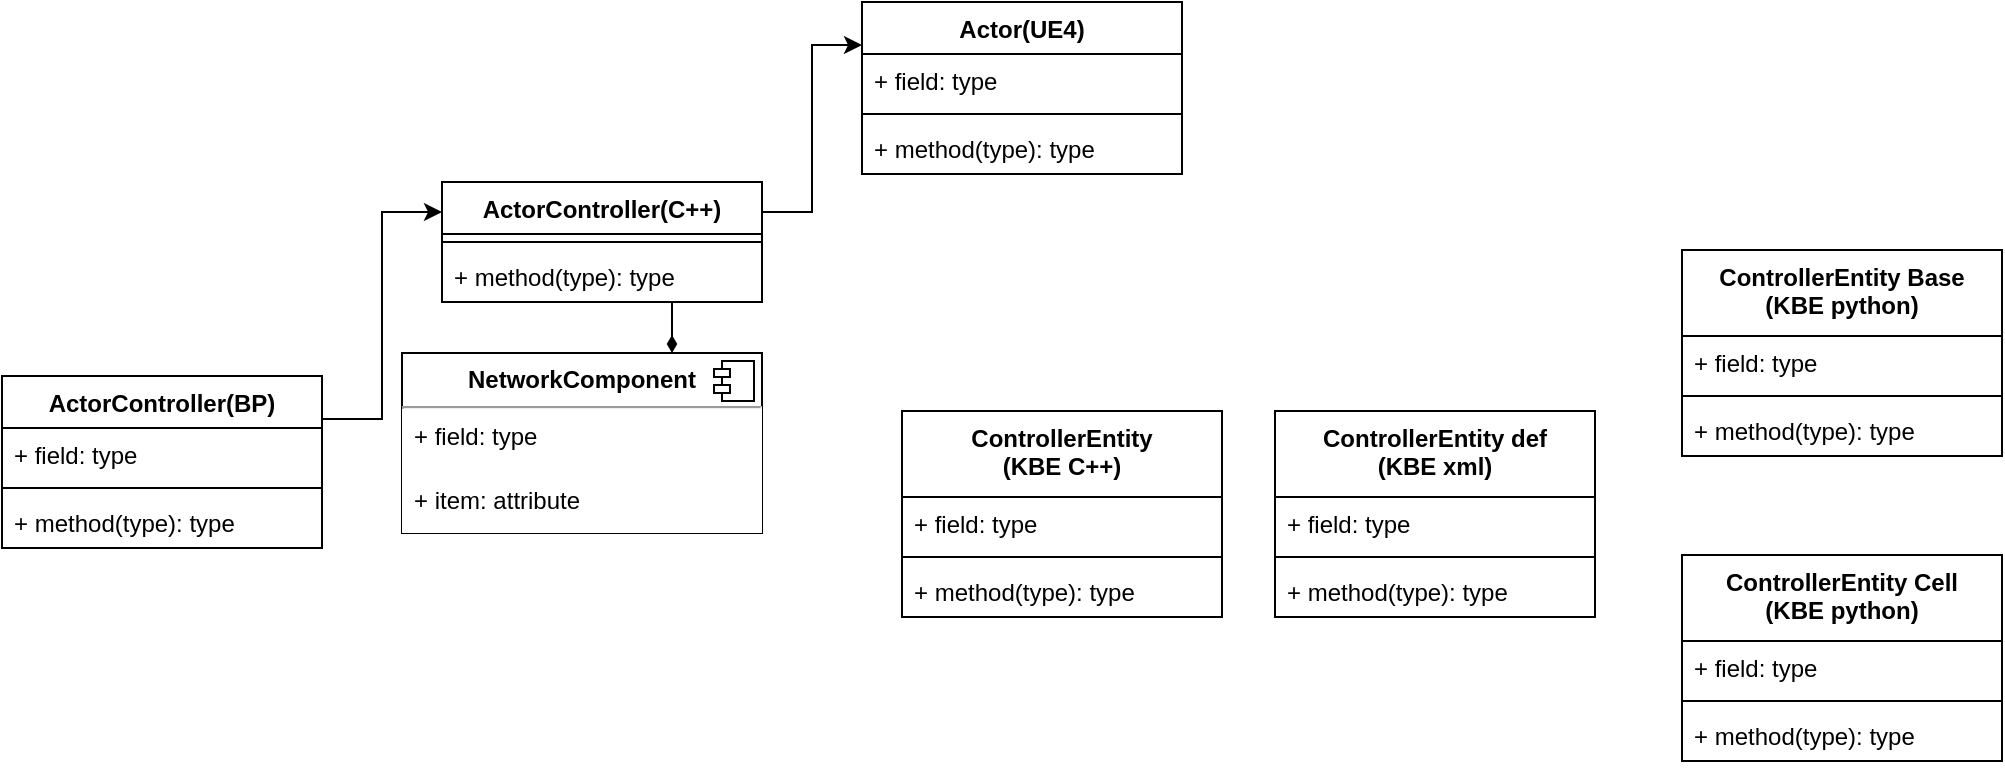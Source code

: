 <mxfile version="11.1.4" type="github"><diagram name="Page-1" id="6133507b-19e7-1e82-6fc7-422aa6c4b21f"><mxGraphModel dx="1292" dy="698" grid="1" gridSize="10" guides="1" tooltips="1" connect="1" arrows="1" fold="1" page="1" pageScale="1" pageWidth="1654" pageHeight="1169" background="#ffffff" math="0" shadow="0"><root><mxCell id="0"/><mxCell id="1" parent="0"/><mxCell id="8UCTx6xXJs3gFBAK-ZPi-13" style="edgeStyle=orthogonalEdgeStyle;rounded=0;orthogonalLoop=1;jettySize=auto;html=1;entryX=0;entryY=0.25;entryDx=0;entryDy=0;exitX=1;exitY=0.25;exitDx=0;exitDy=0;" parent="1" source="8UCTx6xXJs3gFBAK-ZPi-14" target="8UCTx6xXJs3gFBAK-ZPi-3" edge="1"><mxGeometry relative="1" as="geometry"><mxPoint x="250" y="450.048" as="sourcePoint"/></mxGeometry></mxCell><mxCell id="GroiUzP5HGyL8Egz-O28-1" style="edgeStyle=orthogonalEdgeStyle;rounded=0;orthogonalLoop=1;jettySize=auto;html=1;exitX=1;exitY=0.25;exitDx=0;exitDy=0;entryX=0;entryY=0.25;entryDx=0;entryDy=0;" edge="1" parent="1" source="8UCTx6xXJs3gFBAK-ZPi-3" target="GYgadB-4H1_qLZrEvu5w-1"><mxGeometry relative="1" as="geometry"/></mxCell><mxCell id="GroiUzP5HGyL8Egz-O28-14" style="edgeStyle=orthogonalEdgeStyle;rounded=0;orthogonalLoop=1;jettySize=auto;html=1;exitX=0.75;exitY=1;exitDx=0;exitDy=0;entryX=0.75;entryY=0;entryDx=0;entryDy=0;endArrow=diamondThin;endFill=1;" edge="1" parent="1" source="8UCTx6xXJs3gFBAK-ZPi-3" target="GroiUzP5HGyL8Egz-O28-8"><mxGeometry relative="1" as="geometry"/></mxCell><mxCell id="8UCTx6xXJs3gFBAK-ZPi-3" value="ActorController(C++)" style="swimlane;fontStyle=1;align=center;verticalAlign=top;childLayout=stackLayout;horizontal=1;startSize=26;horizontalStack=0;resizeParent=1;resizeParentMax=0;resizeLast=0;collapsible=1;marginBottom=0;" parent="1" vertex="1"><mxGeometry x="330" y="250" width="160" height="60" as="geometry"><mxRectangle x="530" y="326" width="90" height="26" as="alternateBounds"/></mxGeometry></mxCell><mxCell id="8UCTx6xXJs3gFBAK-ZPi-5" value="" style="line;strokeWidth=1;fillColor=none;align=left;verticalAlign=middle;spacingTop=-1;spacingLeft=3;spacingRight=3;rotatable=0;labelPosition=right;points=[];portConstraint=eastwest;" parent="8UCTx6xXJs3gFBAK-ZPi-3" vertex="1"><mxGeometry y="26" width="160" height="8" as="geometry"/></mxCell><mxCell id="8UCTx6xXJs3gFBAK-ZPi-6" value="+ method(type): type" style="text;strokeColor=none;fillColor=none;align=left;verticalAlign=top;spacingLeft=4;spacingRight=4;overflow=hidden;rotatable=0;points=[[0,0.5],[1,0.5]];portConstraint=eastwest;" parent="8UCTx6xXJs3gFBAK-ZPi-3" vertex="1"><mxGeometry y="34" width="160" height="26" as="geometry"/></mxCell><mxCell id="8UCTx6xXJs3gFBAK-ZPi-14" value="ActorController(BP)" style="swimlane;fontStyle=1;align=center;verticalAlign=top;childLayout=stackLayout;horizontal=1;startSize=26;horizontalStack=0;resizeParent=1;resizeParentMax=0;resizeLast=0;collapsible=1;marginBottom=0;" parent="1" vertex="1"><mxGeometry x="110" y="347" width="160" height="86" as="geometry"/></mxCell><mxCell id="8UCTx6xXJs3gFBAK-ZPi-15" value="+ field: type" style="text;strokeColor=none;fillColor=none;align=left;verticalAlign=top;spacingLeft=4;spacingRight=4;overflow=hidden;rotatable=0;points=[[0,0.5],[1,0.5]];portConstraint=eastwest;" parent="8UCTx6xXJs3gFBAK-ZPi-14" vertex="1"><mxGeometry y="26" width="160" height="26" as="geometry"/></mxCell><mxCell id="8UCTx6xXJs3gFBAK-ZPi-16" value="" style="line;strokeWidth=1;fillColor=none;align=left;verticalAlign=middle;spacingTop=-1;spacingLeft=3;spacingRight=3;rotatable=0;labelPosition=right;points=[];portConstraint=eastwest;" parent="8UCTx6xXJs3gFBAK-ZPi-14" vertex="1"><mxGeometry y="52" width="160" height="8" as="geometry"/></mxCell><mxCell id="8UCTx6xXJs3gFBAK-ZPi-17" value="+ method(type): type" style="text;strokeColor=none;fillColor=none;align=left;verticalAlign=top;spacingLeft=4;spacingRight=4;overflow=hidden;rotatable=0;points=[[0,0.5],[1,0.5]];portConstraint=eastwest;" parent="8UCTx6xXJs3gFBAK-ZPi-14" vertex="1"><mxGeometry y="60" width="160" height="26" as="geometry"/></mxCell><mxCell id="GYgadB-4H1_qLZrEvu5w-1" value="Actor(UE4)" style="swimlane;fontStyle=1;align=center;verticalAlign=top;childLayout=stackLayout;horizontal=1;startSize=26;horizontalStack=0;resizeParent=1;resizeParentMax=0;resizeLast=0;collapsible=1;marginBottom=0;" parent="1" vertex="1"><mxGeometry x="540" y="160" width="160" height="86" as="geometry"/></mxCell><mxCell id="GYgadB-4H1_qLZrEvu5w-2" value="+ field: type" style="text;strokeColor=none;fillColor=none;align=left;verticalAlign=top;spacingLeft=4;spacingRight=4;overflow=hidden;rotatable=0;points=[[0,0.5],[1,0.5]];portConstraint=eastwest;" parent="GYgadB-4H1_qLZrEvu5w-1" vertex="1"><mxGeometry y="26" width="160" height="26" as="geometry"/></mxCell><mxCell id="GYgadB-4H1_qLZrEvu5w-3" value="" style="line;strokeWidth=1;fillColor=none;align=left;verticalAlign=middle;spacingTop=-1;spacingLeft=3;spacingRight=3;rotatable=0;labelPosition=right;points=[];portConstraint=eastwest;" parent="GYgadB-4H1_qLZrEvu5w-1" vertex="1"><mxGeometry y="52" width="160" height="8" as="geometry"/></mxCell><mxCell id="GYgadB-4H1_qLZrEvu5w-4" value="+ method(type): type" style="text;strokeColor=none;fillColor=none;align=left;verticalAlign=top;spacingLeft=4;spacingRight=4;overflow=hidden;rotatable=0;points=[[0,0.5],[1,0.5]];portConstraint=eastwest;" parent="GYgadB-4H1_qLZrEvu5w-1" vertex="1"><mxGeometry y="60" width="160" height="26" as="geometry"/></mxCell><mxCell id="GroiUzP5HGyL8Egz-O28-2" value="ControllerEntity&#10;(KBE C++)" style="swimlane;fontStyle=1;align=center;verticalAlign=top;childLayout=stackLayout;horizontal=1;startSize=43;horizontalStack=0;resizeParent=1;resizeParentMax=0;resizeLast=0;collapsible=1;marginBottom=0;" vertex="1" parent="1"><mxGeometry x="560" y="364.5" width="160" height="103" as="geometry"/></mxCell><mxCell id="GroiUzP5HGyL8Egz-O28-3" value="+ field: type" style="text;strokeColor=none;fillColor=none;align=left;verticalAlign=top;spacingLeft=4;spacingRight=4;overflow=hidden;rotatable=0;points=[[0,0.5],[1,0.5]];portConstraint=eastwest;" vertex="1" parent="GroiUzP5HGyL8Egz-O28-2"><mxGeometry y="43" width="160" height="26" as="geometry"/></mxCell><mxCell id="GroiUzP5HGyL8Egz-O28-4" value="" style="line;strokeWidth=1;fillColor=none;align=left;verticalAlign=middle;spacingTop=-1;spacingLeft=3;spacingRight=3;rotatable=0;labelPosition=right;points=[];portConstraint=eastwest;" vertex="1" parent="GroiUzP5HGyL8Egz-O28-2"><mxGeometry y="69" width="160" height="8" as="geometry"/></mxCell><mxCell id="GroiUzP5HGyL8Egz-O28-5" value="+ method(type): type" style="text;strokeColor=none;fillColor=none;align=left;verticalAlign=top;spacingLeft=4;spacingRight=4;overflow=hidden;rotatable=0;points=[[0,0.5],[1,0.5]];portConstraint=eastwest;" vertex="1" parent="GroiUzP5HGyL8Egz-O28-2"><mxGeometry y="77" width="160" height="26" as="geometry"/></mxCell><mxCell id="GroiUzP5HGyL8Egz-O28-8" value="&lt;p style=&quot;margin: 0px ; margin-top: 6px ; text-align: center&quot;&gt;&lt;b&gt;Network&lt;/b&gt;&lt;b&gt;Component&lt;/b&gt;&lt;/p&gt;&lt;hr&gt;&lt;p style=&quot;margin: 0px ; margin-left: 8px&quot;&gt;&lt;br&gt;&lt;/p&gt;" style="align=left;overflow=fill;html=1;" vertex="1" parent="1"><mxGeometry x="310" y="335.5" width="180" height="90" as="geometry"/></mxCell><mxCell id="GroiUzP5HGyL8Egz-O28-9" value="" style="shape=component;jettyWidth=8;jettyHeight=4;" vertex="1" parent="GroiUzP5HGyL8Egz-O28-8"><mxGeometry x="1" width="20" height="20" relative="1" as="geometry"><mxPoint x="-24" y="4" as="offset"/></mxGeometry></mxCell><mxCell id="GroiUzP5HGyL8Egz-O28-21" value="+ item: attribute" style="text;align=left;verticalAlign=top;spacingLeft=4;spacingRight=4;overflow=hidden;rotatable=0;points=[[0,0.5],[1,0.5]];portConstraint=eastwest;strokeColor=none;fillColor=#ffffff;gradientColor=none;" vertex="1" parent="GroiUzP5HGyL8Egz-O28-8"><mxGeometry y="60" width="180" height="30" as="geometry"/></mxCell><mxCell id="8UCTx6xXJs3gFBAK-ZPi-4" value="+ field: type" style="text;strokeColor=none;fillColor=#ffffff;align=left;verticalAlign=top;spacingLeft=4;spacingRight=4;overflow=hidden;rotatable=0;points=[[0,0.5],[1,0.5]];portConstraint=eastwest;" parent="GroiUzP5HGyL8Egz-O28-8" vertex="1"><mxGeometry y="28" width="180" height="32" as="geometry"/></mxCell><mxCell id="GroiUzP5HGyL8Egz-O28-29" value="ControllerEntity def&#10;(KBE xml)" style="swimlane;fontStyle=1;align=center;verticalAlign=top;childLayout=stackLayout;horizontal=1;startSize=43;horizontalStack=0;resizeParent=1;resizeParentMax=0;resizeLast=0;collapsible=1;marginBottom=0;" vertex="1" parent="1"><mxGeometry x="746.5" y="364.5" width="160" height="103" as="geometry"/></mxCell><mxCell id="GroiUzP5HGyL8Egz-O28-30" value="+ field: type" style="text;strokeColor=none;fillColor=none;align=left;verticalAlign=top;spacingLeft=4;spacingRight=4;overflow=hidden;rotatable=0;points=[[0,0.5],[1,0.5]];portConstraint=eastwest;" vertex="1" parent="GroiUzP5HGyL8Egz-O28-29"><mxGeometry y="43" width="160" height="26" as="geometry"/></mxCell><mxCell id="GroiUzP5HGyL8Egz-O28-31" value="" style="line;strokeWidth=1;fillColor=none;align=left;verticalAlign=middle;spacingTop=-1;spacingLeft=3;spacingRight=3;rotatable=0;labelPosition=right;points=[];portConstraint=eastwest;" vertex="1" parent="GroiUzP5HGyL8Egz-O28-29"><mxGeometry y="69" width="160" height="8" as="geometry"/></mxCell><mxCell id="GroiUzP5HGyL8Egz-O28-32" value="+ method(type): type" style="text;strokeColor=none;fillColor=none;align=left;verticalAlign=top;spacingLeft=4;spacingRight=4;overflow=hidden;rotatable=0;points=[[0,0.5],[1,0.5]];portConstraint=eastwest;" vertex="1" parent="GroiUzP5HGyL8Egz-O28-29"><mxGeometry y="77" width="160" height="26" as="geometry"/></mxCell><mxCell id="GroiUzP5HGyL8Egz-O28-33" value="ControllerEntity Base&#10;(KBE python)" style="swimlane;fontStyle=1;align=center;verticalAlign=top;childLayout=stackLayout;horizontal=1;startSize=43;horizontalStack=0;resizeParent=1;resizeParentMax=0;resizeLast=0;collapsible=1;marginBottom=0;" vertex="1" parent="1"><mxGeometry x="950" y="284" width="160" height="103" as="geometry"/></mxCell><mxCell id="GroiUzP5HGyL8Egz-O28-34" value="+ field: type" style="text;strokeColor=none;fillColor=none;align=left;verticalAlign=top;spacingLeft=4;spacingRight=4;overflow=hidden;rotatable=0;points=[[0,0.5],[1,0.5]];portConstraint=eastwest;" vertex="1" parent="GroiUzP5HGyL8Egz-O28-33"><mxGeometry y="43" width="160" height="26" as="geometry"/></mxCell><mxCell id="GroiUzP5HGyL8Egz-O28-35" value="" style="line;strokeWidth=1;fillColor=none;align=left;verticalAlign=middle;spacingTop=-1;spacingLeft=3;spacingRight=3;rotatable=0;labelPosition=right;points=[];portConstraint=eastwest;" vertex="1" parent="GroiUzP5HGyL8Egz-O28-33"><mxGeometry y="69" width="160" height="8" as="geometry"/></mxCell><mxCell id="GroiUzP5HGyL8Egz-O28-36" value="+ method(type): type" style="text;strokeColor=none;fillColor=none;align=left;verticalAlign=top;spacingLeft=4;spacingRight=4;overflow=hidden;rotatable=0;points=[[0,0.5],[1,0.5]];portConstraint=eastwest;" vertex="1" parent="GroiUzP5HGyL8Egz-O28-33"><mxGeometry y="77" width="160" height="26" as="geometry"/></mxCell><mxCell id="GroiUzP5HGyL8Egz-O28-37" value="ControllerEntity Cell&#10;(KBE python)" style="swimlane;fontStyle=1;align=center;verticalAlign=top;childLayout=stackLayout;horizontal=1;startSize=43;horizontalStack=0;resizeParent=1;resizeParentMax=0;resizeLast=0;collapsible=1;marginBottom=0;" vertex="1" parent="1"><mxGeometry x="950" y="436.5" width="160" height="103" as="geometry"/></mxCell><mxCell id="GroiUzP5HGyL8Egz-O28-38" value="+ field: type" style="text;strokeColor=none;fillColor=none;align=left;verticalAlign=top;spacingLeft=4;spacingRight=4;overflow=hidden;rotatable=0;points=[[0,0.5],[1,0.5]];portConstraint=eastwest;" vertex="1" parent="GroiUzP5HGyL8Egz-O28-37"><mxGeometry y="43" width="160" height="26" as="geometry"/></mxCell><mxCell id="GroiUzP5HGyL8Egz-O28-39" value="" style="line;strokeWidth=1;fillColor=none;align=left;verticalAlign=middle;spacingTop=-1;spacingLeft=3;spacingRight=3;rotatable=0;labelPosition=right;points=[];portConstraint=eastwest;" vertex="1" parent="GroiUzP5HGyL8Egz-O28-37"><mxGeometry y="69" width="160" height="8" as="geometry"/></mxCell><mxCell id="GroiUzP5HGyL8Egz-O28-40" value="+ method(type): type" style="text;strokeColor=none;fillColor=none;align=left;verticalAlign=top;spacingLeft=4;spacingRight=4;overflow=hidden;rotatable=0;points=[[0,0.5],[1,0.5]];portConstraint=eastwest;" vertex="1" parent="GroiUzP5HGyL8Egz-O28-37"><mxGeometry y="77" width="160" height="26" as="geometry"/></mxCell></root></mxGraphModel></diagram></mxfile>